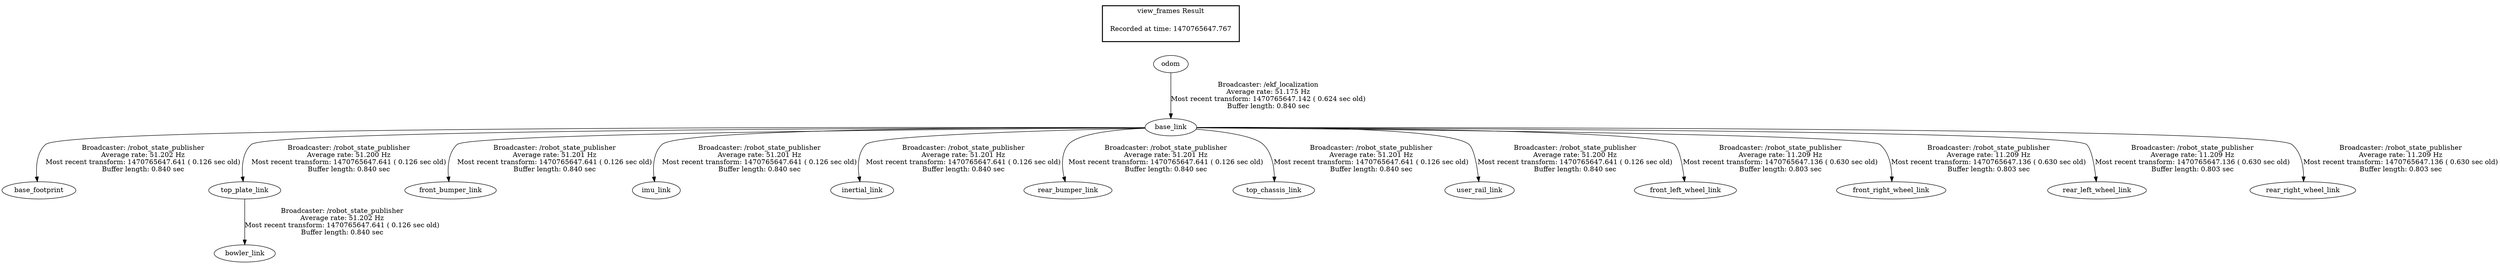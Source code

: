 digraph G {
"base_link" -> "base_footprint"[label="Broadcaster: /robot_state_publisher\nAverage rate: 51.202 Hz\nMost recent transform: 1470765647.641 ( 0.126 sec old)\nBuffer length: 0.840 sec\n"];
"odom" -> "base_link"[label="Broadcaster: /ekf_localization\nAverage rate: 51.175 Hz\nMost recent transform: 1470765647.142 ( 0.624 sec old)\nBuffer length: 0.840 sec\n"];
"top_plate_link" -> "bowler_link"[label="Broadcaster: /robot_state_publisher\nAverage rate: 51.202 Hz\nMost recent transform: 1470765647.641 ( 0.126 sec old)\nBuffer length: 0.840 sec\n"];
"base_link" -> "top_plate_link"[label="Broadcaster: /robot_state_publisher\nAverage rate: 51.200 Hz\nMost recent transform: 1470765647.641 ( 0.126 sec old)\nBuffer length: 0.840 sec\n"];
"base_link" -> "front_bumper_link"[label="Broadcaster: /robot_state_publisher\nAverage rate: 51.201 Hz\nMost recent transform: 1470765647.641 ( 0.126 sec old)\nBuffer length: 0.840 sec\n"];
"base_link" -> "imu_link"[label="Broadcaster: /robot_state_publisher\nAverage rate: 51.201 Hz\nMost recent transform: 1470765647.641 ( 0.126 sec old)\nBuffer length: 0.840 sec\n"];
"base_link" -> "inertial_link"[label="Broadcaster: /robot_state_publisher\nAverage rate: 51.201 Hz\nMost recent transform: 1470765647.641 ( 0.126 sec old)\nBuffer length: 0.840 sec\n"];
"base_link" -> "rear_bumper_link"[label="Broadcaster: /robot_state_publisher\nAverage rate: 51.201 Hz\nMost recent transform: 1470765647.641 ( 0.126 sec old)\nBuffer length: 0.840 sec\n"];
"base_link" -> "top_chassis_link"[label="Broadcaster: /robot_state_publisher\nAverage rate: 51.201 Hz\nMost recent transform: 1470765647.641 ( 0.126 sec old)\nBuffer length: 0.840 sec\n"];
"base_link" -> "user_rail_link"[label="Broadcaster: /robot_state_publisher\nAverage rate: 51.200 Hz\nMost recent transform: 1470765647.641 ( 0.126 sec old)\nBuffer length: 0.840 sec\n"];
"base_link" -> "front_left_wheel_link"[label="Broadcaster: /robot_state_publisher\nAverage rate: 11.209 Hz\nMost recent transform: 1470765647.136 ( 0.630 sec old)\nBuffer length: 0.803 sec\n"];
"base_link" -> "front_right_wheel_link"[label="Broadcaster: /robot_state_publisher\nAverage rate: 11.209 Hz\nMost recent transform: 1470765647.136 ( 0.630 sec old)\nBuffer length: 0.803 sec\n"];
"base_link" -> "rear_left_wheel_link"[label="Broadcaster: /robot_state_publisher\nAverage rate: 11.209 Hz\nMost recent transform: 1470765647.136 ( 0.630 sec old)\nBuffer length: 0.803 sec\n"];
"base_link" -> "rear_right_wheel_link"[label="Broadcaster: /robot_state_publisher\nAverage rate: 11.209 Hz\nMost recent transform: 1470765647.136 ( 0.630 sec old)\nBuffer length: 0.803 sec\n"];
edge [style=invis];
 subgraph cluster_legend { style=bold; color=black; label ="view_frames Result";
"Recorded at time: 1470765647.767"[ shape=plaintext ] ;
 }->"odom";
}